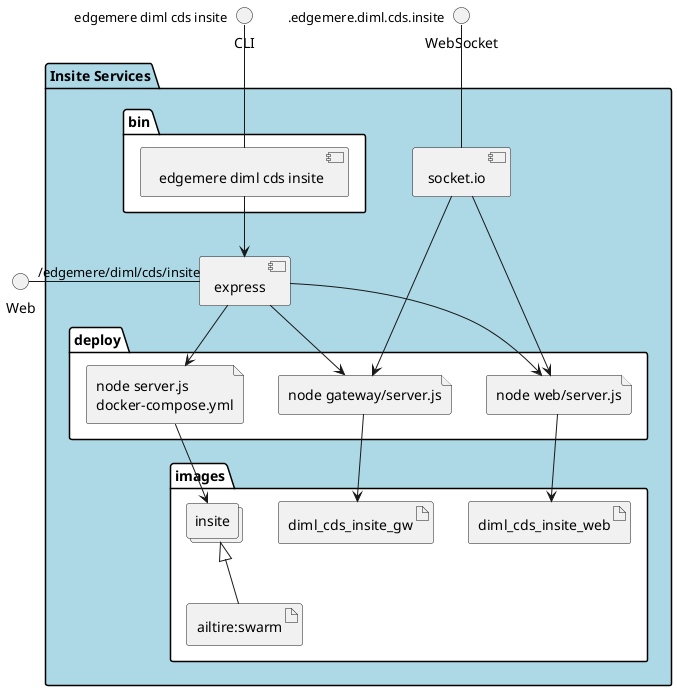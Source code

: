 @startuml
  interface CLI
  interface Web
  interface WebSocket
package "Insite Services" #lightblue {
  component express as REST
  component socket.io as socket
  folder bin #ffffff {
    component " edgemere diml cds insite" as binName
  }
  binName --> REST

  folder deploy #ffffff {
      file "node server.js\ndocker-compose.yml" as insite_container
      REST --> insite_container

  
    file "node web/server.js" as web_container
    REST --> web_container
    socket ---> web_container
  
    file "node gateway/server.js" as gateway_container
    REST --> gateway_container
    socket ---> gateway_container
  
  }
  folder images #ffffff {
    collections "insite" as insiteimage
    artifact "ailtire:swarm" as ailtireswarm
    insiteimage <|-- ailtireswarm
    insite_container --> insiteimage

  
      artifact diml_cds_insite_web
      web_container --> diml_cds_insite_web
    
      artifact diml_cds_insite_gw
      gateway_container --> diml_cds_insite_gw
    
  }
}
CLI " edgemere diml cds insite" -- binName
Web "/edgemere/diml/cds/insite" - REST
WebSocket ".edgemere.diml.cds.insite" -- socket

@enduml
